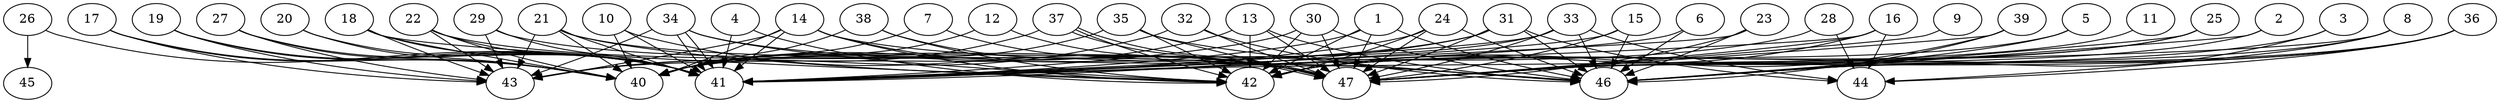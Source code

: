 // DAG (tier=3-complex, mode=data, n=47, ccr=0.509, fat=0.857, density=0.795, regular=0.311, jump=0.338, mindata=4194304, maxdata=33554432)
// DAG automatically generated by daggen at Sun Aug 24 16:33:35 2025
// /home/ermia/Project/Environments/daggen/bin/daggen --dot --ccr 0.509 --fat 0.857 --regular 0.311 --density 0.795 --jump 0.338 --mindata 4194304 --maxdata 33554432 -n 47 
digraph G {
  1 [size="346331753898666098688", alpha="0.18", expect_size="173165876949333049344"]
  1 -> 41 [size ="394534387187712"]
  1 -> 42 [size ="394534387187712"]
  1 -> 46 [size ="394534387187712"]
  1 -> 47 [size ="394534387187712"]
  2 [size="16194215551437721567232", alpha="0.11", expect_size="8097107775718860783616"]
  2 -> 46 [size ="5120707046408192"]
  2 -> 47 [size ="5120707046408192"]
  3 [size="8770282357851533869056", alpha="0.12", expect_size="4385141178925766934528"]
  3 -> 46 [size ="3402245936775168"]
  3 -> 47 [size ="3402245936775168"]
  4 [size="12727725469970704", alpha="0.14", expect_size="6363862734985352"]
  4 -> 41 [size ="327680000000000"]
  4 -> 42 [size ="327680000000000"]
  5 [size="2290562280324033536", alpha="0.09", expect_size="1145281140162016768"]
  5 -> 42 [size ="5297969339301888"]
  5 -> 46 [size ="5297969339301888"]
  6 [size="23526154953897713664", alpha="0.06", expect_size="11763077476948856832"]
  6 -> 41 [size ="7514556150579200"]
  6 -> 46 [size ="7514556150579200"]
  7 [size="39690672478892368", alpha="0.02", expect_size="19845336239446184"]
  7 -> 40 [size ="1165259826003968"]
  7 -> 47 [size ="1165259826003968"]
  8 [size="211171602027094336", alpha="0.01", expect_size="105585801013547168"]
  8 -> 41 [size ="8058852029235200"]
  8 -> 44 [size ="8058852029235200"]
  8 -> 46 [size ="8058852029235200"]
  9 [size="305435064860651136", alpha="0.15", expect_size="152717532430325568"]
  9 -> 47 [size ="157277172531200"]
  10 [size="23955615874400899072", alpha="0.10", expect_size="11977807937200449536"]
  10 -> 40 [size ="8388195985129472"]
  10 -> 41 [size ="8388195985129472"]
  10 -> 47 [size ="8388195985129472"]
  11 [size="25009921451493452", alpha="0.08", expect_size="12504960725746726"]
  11 -> 47 [size ="1435615669256192"]
  12 [size="16200115322265534464000", alpha="0.09", expect_size="8100057661132767232000"]
  12 -> 40 [size ="5121950665932800"]
  12 -> 47 [size ="5121950665932800"]
  13 [size="6622574025724139667456", alpha="0.08", expect_size="3311287012862069833728"]
  13 -> 40 [size ="2821247591251968"]
  13 -> 42 [size ="2821247591251968"]
  13 -> 46 [size ="2821247591251968"]
  13 -> 47 [size ="2821247591251968"]
  14 [size="457777181096353856", alpha="0.09", expect_size="228888590548176928"]
  14 -> 40 [size ="656422970851328"]
  14 -> 41 [size ="656422970851328"]
  14 -> 42 [size ="656422970851328"]
  14 -> 43 [size ="656422970851328"]
  14 -> 46 [size ="656422970851328"]
  14 -> 47 [size ="656422970851328"]
  15 [size="61973332292483720", alpha="0.11", expect_size="30986666146241860"]
  15 -> 41 [size ="3723372781371392"]
  15 -> 46 [size ="3723372781371392"]
  15 -> 47 [size ="3723372781371392"]
  16 [size="72588417581895680", alpha="0.10", expect_size="36294208790947840"]
  16 -> 41 [size ="2670404002906112"]
  16 -> 42 [size ="2670404002906112"]
  16 -> 44 [size ="2670404002906112"]
  16 -> 47 [size ="2670404002906112"]
  17 [size="36307726042949297897472", alpha="0.19", expect_size="18153863021474648948736"]
  17 -> 40 [size ="8771812775165952"]
  17 -> 41 [size ="8771812775165952"]
  17 -> 43 [size ="8771812775165952"]
  18 [size="3307416204607488000000", alpha="0.14", expect_size="1653708102303744000000"]
  18 -> 40 [size ="1775889285120000"]
  18 -> 41 [size ="1775889285120000"]
  18 -> 42 [size ="1775889285120000"]
  18 -> 43 [size ="1775889285120000"]
  19 [size="13533215411268015357952", alpha="0.08", expect_size="6766607705634007678976"]
  19 -> 40 [size ="4543152518070272"]
  19 -> 41 [size ="4543152518070272"]
  19 -> 43 [size ="4543152518070272"]
  20 [size="260636947807498928128", alpha="0.11", expect_size="130318473903749464064"]
  20 -> 40 [size ="326422916759552"]
  20 -> 41 [size ="326422916759552"]
  21 [size="74435518476387056", alpha="0.10", expect_size="37217759238193528"]
  21 -> 40 [size ="1493919019827200"]
  21 -> 41 [size ="1493919019827200"]
  21 -> 42 [size ="1493919019827200"]
  21 -> 43 [size ="1493919019827200"]
  21 -> 47 [size ="1493919019827200"]
  22 [size="26565855147271762477056", alpha="0.09", expect_size="13282927573635881238528"]
  22 -> 40 [size ="7122610361991168"]
  22 -> 41 [size ="7122610361991168"]
  22 -> 43 [size ="7122610361991168"]
  22 -> 47 [size ="7122610361991168"]
  23 [size="21167353198630777389056", alpha="0.06", expect_size="10583676599315388694528"]
  23 -> 41 [size ="6121638663815168"]
  23 -> 46 [size ="6121638663815168"]
  23 -> 47 [size ="6121638663815168"]
  24 [size="22090172538440986394624", alpha="0.16", expect_size="11045086269220493197312"]
  24 -> 41 [size ="6298291046187008"]
  24 -> 42 [size ="6298291046187008"]
  24 -> 46 [size ="6298291046187008"]
  24 -> 47 [size ="6298291046187008"]
  25 [size="15406908105374408", alpha="0.08", expect_size="7703454052687204"]
  25 -> 42 [size ="244793036767232"]
  25 -> 46 [size ="244793036767232"]
  25 -> 47 [size ="244793036767232"]
  26 [size="6163435365018370048000", alpha="0.03", expect_size="3081717682509185024000"]
  26 -> 41 [size ="2689295659827200"]
  26 -> 45 [size ="2689295659827200"]
  27 [size="21169703994896941056000", alpha="0.17", expect_size="10584851997448470528000"]
  27 -> 40 [size ="6122091891916800"]
  27 -> 41 [size ="6122091891916800"]
  27 -> 43 [size ="6122091891916800"]
  28 [size="2093128044590621786112", alpha="0.12", expect_size="1046564022295310893056"]
  28 -> 40 [size ="1309042815270912"]
  28 -> 44 [size ="1309042815270912"]
  29 [size="711578623436118784", alpha="0.20", expect_size="355789311718059392"]
  29 -> 41 [size ="497231392145408"]
  29 -> 43 [size ="497231392145408"]
  29 -> 47 [size ="497231392145408"]
  30 [size="210694159123133497344", alpha="0.17", expect_size="105347079561566748672"]
  30 -> 41 [size ="283264174522368"]
  30 -> 42 [size ="283264174522368"]
  30 -> 46 [size ="283264174522368"]
  30 -> 47 [size ="283264174522368"]
  31 [size="6607418574241792000000", alpha="0.06", expect_size="3303709287120896000000"]
  31 -> 41 [size ="2816941752320000"]
  31 -> 43 [size ="2816941752320000"]
  31 -> 44 [size ="2816941752320000"]
  31 -> 46 [size ="2816941752320000"]
  31 -> 47 [size ="2816941752320000"]
  32 [size="10755733988359556", alpha="0.01", expect_size="5377866994179778"]
  32 -> 43 [size ="183416712593408"]
  32 -> 46 [size ="183416712593408"]
  32 -> 47 [size ="183416712593408"]
  33 [size="20137921186940862464", alpha="0.07", expect_size="10068960593470431232"]
  33 -> 40 [size ="7290290910003200"]
  33 -> 41 [size ="7290290910003200"]
  33 -> 44 [size ="7290290910003200"]
  33 -> 46 [size ="7290290910003200"]
  33 -> 47 [size ="7290290910003200"]
  34 [size="202429096043160272896", alpha="0.17", expect_size="101214548021580136448"]
  34 -> 41 [size ="275806995611648"]
  34 -> 41 [size ="275806995611648"]
  34 -> 42 [size ="275806995611648"]
  34 -> 43 [size ="275806995611648"]
  34 -> 46 [size ="275806995611648"]
  35 [size="2802887909478487552", alpha="0.00", expect_size="1401443954739243776"]
  35 -> 40 [size ="5122365239328768"]
  35 -> 42 [size ="5122365239328768"]
  35 -> 46 [size ="5122365239328768"]
  35 -> 47 [size ="5122365239328768"]
  36 [size="1973043044814700032", alpha="0.11", expect_size="986521522407350016"]
  36 -> 42 [size ="2299326982258688"]
  36 -> 44 [size ="2299326982258688"]
  36 -> 46 [size ="2299326982258688"]
  36 -> 47 [size ="2299326982258688"]
  37 [size="181769270454965600", alpha="0.13", expect_size="90884635227482800"]
  37 -> 42 [size ="3714188430016512"]
  37 -> 43 [size ="3714188430016512"]
  37 -> 47 [size ="3714188430016512"]
  37 -> 47 [size ="3714188430016512"]
  38 [size="2571680618110827008", alpha="0.05", expect_size="1285840309055413504"]
  38 -> 40 [size ="5584658767020032"]
  38 -> 42 [size ="5584658767020032"]
  38 -> 47 [size ="5584658767020032"]
  39 [size="6232884794449096343552", alpha="0.10", expect_size="3116442397224548171776"]
  39 -> 42 [size ="2709459851804672"]
  39 -> 46 [size ="2709459851804672"]
  39 -> 47 [size ="2709459851804672"]
  40 [size="8500055590586810368000", alpha="0.09", expect_size="4250027795293405184000"]
  41 [size="1547572861142879232", alpha="0.12", expect_size="773786430571439616"]
  42 [size="10810326829040735879168", alpha="0.07", expect_size="5405163414520367939584"]
  43 [size="1530315301903411968", alpha="0.16", expect_size="765157650951705984"]
  44 [size="4743992320946309120", alpha="0.19", expect_size="2371996160473154560"]
  45 [size="294535518834164352", alpha="0.09", expect_size="147267759417082176"]
  46 [size="5449601578969929728", alpha="0.09", expect_size="2724800789484964864"]
  47 [size="124766076642482736", alpha="0.06", expect_size="62383038321241368"]
}